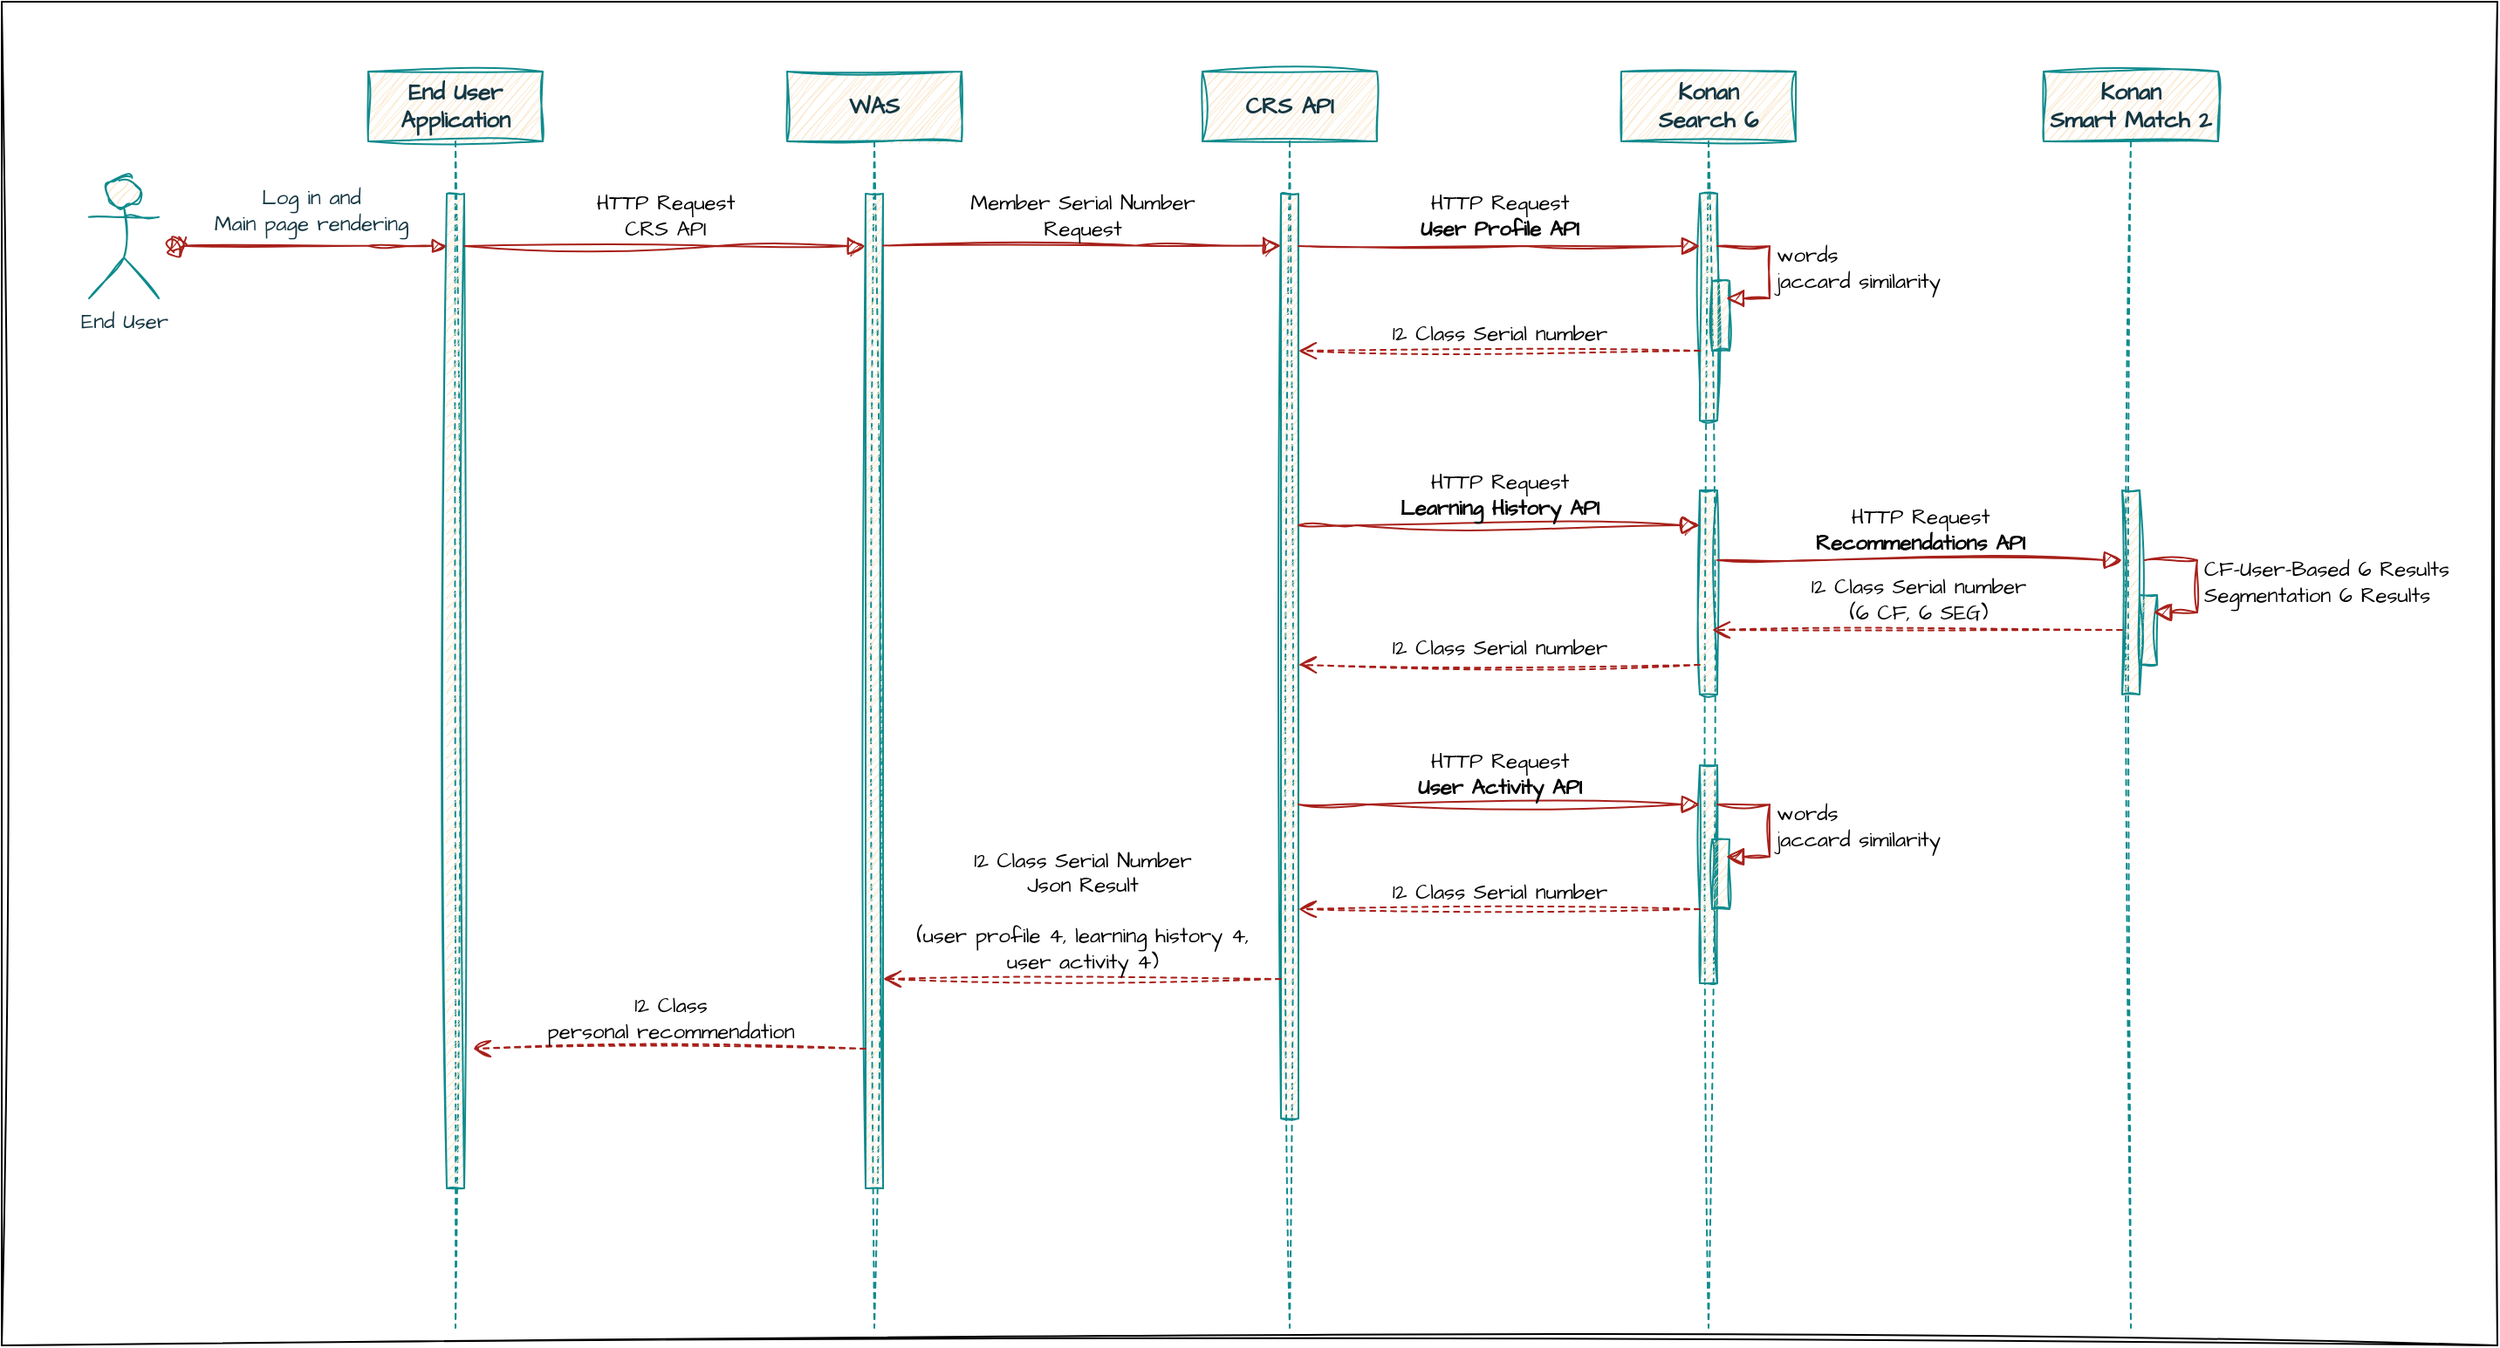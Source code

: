 <mxfile version="24.6.4" type="github">
  <diagram name="Page-1" id="2YBvvXClWsGukQMizWep">
    <mxGraphModel dx="5349" dy="2754" grid="1" gridSize="10" guides="1" tooltips="1" connect="1" arrows="1" fold="1" page="1" pageScale="1" pageWidth="1100" pageHeight="850" math="0" shadow="0">
      <root>
        <mxCell id="0" />
        <mxCell id="1" parent="0" />
        <mxCell id="-3Ct2iZwQbk6gzx0PKH6-1" value="" style="rounded=0;whiteSpace=wrap;html=1;sketch=1;curveFitting=1;jiggle=2;glass=0;shadow=0;" vertex="1" parent="1">
          <mxGeometry x="-3100" y="-1680" width="1430" height="770" as="geometry" />
        </mxCell>
        <mxCell id="W0gw1Imxjig5qcPms8Uq-233" value="&lt;b&gt;&lt;font style=&quot;font-size: 13px;&quot;&gt;End User Application&lt;/font&gt;&lt;/b&gt;" style="shape=umlLifeline;perimeter=lifelinePerimeter;whiteSpace=wrap;html=1;container=0;dropTarget=0;collapsible=0;recursiveResize=0;outlineConnect=0;portConstraint=eastwest;newEdgeStyle={&quot;edgeStyle&quot;:&quot;elbowEdgeStyle&quot;,&quot;elbow&quot;:&quot;vertical&quot;,&quot;curved&quot;:0,&quot;rounded&quot;:0};sketch=1;hachureGap=4;jiggle=2;curveFitting=1;fontFamily=Architects Daughter;fontSource=https%3A%2F%2Ffonts.googleapis.com%2Fcss%3Ffamily%3DArchitects%2BDaughter;labelBackgroundColor=none;fillColor=#FAE5C7;strokeColor=#0F8B8D;fontColor=#143642;" parent="1" vertex="1">
          <mxGeometry x="-2890" y="-1640" width="100" height="720" as="geometry" />
        </mxCell>
        <mxCell id="W0gw1Imxjig5qcPms8Uq-234" value="" style="html=1;points=[];perimeter=orthogonalPerimeter;outlineConnect=0;targetShapes=umlLifeline;portConstraint=eastwest;newEdgeStyle={&quot;edgeStyle&quot;:&quot;elbowEdgeStyle&quot;,&quot;elbow&quot;:&quot;vertical&quot;,&quot;curved&quot;:0,&quot;rounded&quot;:0};sketch=1;hachureGap=4;jiggle=2;curveFitting=1;fontFamily=Architects Daughter;fontSource=https%3A%2F%2Ffonts.googleapis.com%2Fcss%3Ffamily%3DArchitects%2BDaughter;labelBackgroundColor=none;fillColor=#FAE5C7;strokeColor=#0F8B8D;fontColor=#143642;" parent="W0gw1Imxjig5qcPms8Uq-233" vertex="1">
          <mxGeometry x="45" y="70" width="10" height="570" as="geometry" />
        </mxCell>
        <mxCell id="W0gw1Imxjig5qcPms8Uq-237" value="&lt;b&gt;&lt;font style=&quot;font-size: 13px;&quot;&gt;CRS&amp;nbsp;&lt;/font&gt;&lt;/b&gt;&lt;b style=&quot;background-color: initial;&quot;&gt;&lt;font style=&quot;font-size: 13px;&quot;&gt;API&lt;/font&gt;&lt;/b&gt;" style="shape=umlLifeline;perimeter=lifelinePerimeter;whiteSpace=wrap;html=1;container=0;dropTarget=0;collapsible=0;recursiveResize=0;outlineConnect=0;portConstraint=eastwest;newEdgeStyle={&quot;edgeStyle&quot;:&quot;elbowEdgeStyle&quot;,&quot;elbow&quot;:&quot;vertical&quot;,&quot;curved&quot;:0,&quot;rounded&quot;:0};sketch=1;hachureGap=4;jiggle=2;curveFitting=1;fontFamily=Architects Daughter;fontSource=https%3A%2F%2Ffonts.googleapis.com%2Fcss%3Ffamily%3DArchitects%2BDaughter;labelBackgroundColor=none;fillColor=#FAE5C7;strokeColor=#0F8B8D;fontColor=#143642;" parent="1" vertex="1">
          <mxGeometry x="-2412" y="-1640" width="100" height="720" as="geometry" />
        </mxCell>
        <mxCell id="W0gw1Imxjig5qcPms8Uq-238" value="" style="html=1;points=[];perimeter=orthogonalPerimeter;outlineConnect=0;targetShapes=umlLifeline;portConstraint=eastwest;newEdgeStyle={&quot;edgeStyle&quot;:&quot;elbowEdgeStyle&quot;,&quot;elbow&quot;:&quot;vertical&quot;,&quot;curved&quot;:0,&quot;rounded&quot;:0};sketch=1;hachureGap=4;jiggle=2;curveFitting=1;fontFamily=Architects Daughter;fontSource=https%3A%2F%2Ffonts.googleapis.com%2Fcss%3Ffamily%3DArchitects%2BDaughter;labelBackgroundColor=none;fillColor=#FAE5C7;strokeColor=#0F8B8D;fontColor=#143642;" parent="W0gw1Imxjig5qcPms8Uq-237" vertex="1">
          <mxGeometry x="45" y="70" width="10" height="530" as="geometry" />
        </mxCell>
        <mxCell id="W0gw1Imxjig5qcPms8Uq-239" value="HTTP Request&lt;div&gt;CRS API&lt;/div&gt;" style="html=1;verticalAlign=bottom;endArrow=block;edgeStyle=elbowEdgeStyle;elbow=vertical;curved=0;rounded=0;sketch=1;hachureGap=4;jiggle=2;curveFitting=1;fontFamily=Architects Daughter;fontSource=https%3A%2F%2Ffonts.googleapis.com%2Fcss%3Ffamily%3DArchitects%2BDaughter;fontSize=12;startSize=8;endSize=8;labelBackgroundColor=none;strokeColor=#A8201A;fontColor=default;" parent="1" source="W0gw1Imxjig5qcPms8Uq-234" target="W0gw1Imxjig5qcPms8Uq-291" edge="1">
          <mxGeometry relative="1" as="geometry">
            <mxPoint x="-2830" y="-1540" as="sourcePoint" />
            <Array as="points">
              <mxPoint x="-2690" y="-1540" />
              <mxPoint x="-2647" y="-1520" />
            </Array>
            <mxPoint x="-2600" y="-1540" as="targetPoint" />
          </mxGeometry>
        </mxCell>
        <mxCell id="W0gw1Imxjig5qcPms8Uq-243" value="End User" style="shape=umlActor;verticalLabelPosition=bottom;verticalAlign=top;html=1;outlineConnect=0;sketch=1;hachureGap=4;jiggle=2;curveFitting=1;fontFamily=Architects Daughter;fontSource=https%3A%2F%2Ffonts.googleapis.com%2Fcss%3Ffamily%3DArchitects%2BDaughter;labelBackgroundColor=none;fillColor=#FAE5C7;strokeColor=#0F8B8D;fontColor=#143642;" parent="1" vertex="1">
          <mxGeometry x="-3050" y="-1580" width="40" height="70" as="geometry" />
        </mxCell>
        <mxCell id="W0gw1Imxjig5qcPms8Uq-235" value="" style="html=1;verticalAlign=bottom;startArrow=oval;endArrow=block;startSize=8;edgeStyle=elbowEdgeStyle;elbow=vertical;curved=0;rounded=0;sketch=1;hachureGap=4;jiggle=2;curveFitting=1;fontFamily=Architects Daughter;fontSource=https%3A%2F%2Ffonts.googleapis.com%2Fcss%3Ffamily%3DArchitects%2BDaughter;fontSize=12;labelBackgroundColor=none;strokeColor=#A8201A;fontColor=default;" parent="1" edge="1">
          <mxGeometry x="-0.006" relative="1" as="geometry">
            <mxPoint x="-3000" y="-1540.14" as="sourcePoint" />
            <mxPoint x="-2845" y="-1540.14" as="targetPoint" />
            <Array as="points">
              <mxPoint x="-2890" y="-1540.14" />
            </Array>
            <mxPoint as="offset" />
          </mxGeometry>
        </mxCell>
        <mxCell id="W0gw1Imxjig5qcPms8Uq-258" value="Log in and&lt;div&gt;Main page rendering&lt;/div&gt;" style="edgeLabel;html=1;align=center;verticalAlign=middle;resizable=0;points=[];fontSize=12;sketch=1;hachureGap=4;jiggle=2;curveFitting=1;fontFamily=Architects Daughter;fontSource=https%3A%2F%2Ffonts.googleapis.com%2Fcss%3Ffamily%3DArchitects%2BDaughter;labelBackgroundColor=none;fontColor=#143642;" parent="W0gw1Imxjig5qcPms8Uq-235" vertex="1" connectable="0">
          <mxGeometry x="-0.605" y="3" relative="1" as="geometry">
            <mxPoint x="46" y="-17" as="offset" />
          </mxGeometry>
        </mxCell>
        <mxCell id="W0gw1Imxjig5qcPms8Uq-256" value="&lt;b style=&quot;font-size: 13px;&quot;&gt;&lt;font style=&quot;font-size: 13px;&quot;&gt;Konan&lt;/font&gt;&lt;/b&gt;&lt;div style=&quot;font-size: 13px;&quot;&gt;&lt;b&gt;&lt;font style=&quot;font-size: 13px;&quot;&gt;Search 6&lt;/font&gt;&lt;/b&gt;&lt;/div&gt;" style="shape=umlLifeline;perimeter=lifelinePerimeter;whiteSpace=wrap;html=1;container=0;dropTarget=0;collapsible=0;recursiveResize=0;outlineConnect=0;portConstraint=eastwest;newEdgeStyle={&quot;edgeStyle&quot;:&quot;elbowEdgeStyle&quot;,&quot;elbow&quot;:&quot;vertical&quot;,&quot;curved&quot;:0,&quot;rounded&quot;:0};sketch=1;hachureGap=4;jiggle=2;curveFitting=1;fontFamily=Architects Daughter;fontSource=https%3A%2F%2Ffonts.googleapis.com%2Fcss%3Ffamily%3DArchitects%2BDaughter;labelBackgroundColor=none;fillColor=#FAE5C7;strokeColor=#0F8B8D;fontColor=#143642;" parent="1" vertex="1">
          <mxGeometry x="-2172" y="-1640" width="100" height="720" as="geometry" />
        </mxCell>
        <mxCell id="W0gw1Imxjig5qcPms8Uq-257" value="" style="html=1;points=[];perimeter=orthogonalPerimeter;outlineConnect=0;targetShapes=umlLifeline;portConstraint=eastwest;newEdgeStyle={&quot;edgeStyle&quot;:&quot;elbowEdgeStyle&quot;,&quot;elbow&quot;:&quot;vertical&quot;,&quot;curved&quot;:0,&quot;rounded&quot;:0};sketch=1;hachureGap=4;jiggle=2;curveFitting=1;fontFamily=Architects Daughter;fontSource=https%3A%2F%2Ffonts.googleapis.com%2Fcss%3Ffamily%3DArchitects%2BDaughter;labelBackgroundColor=none;fillColor=#FAE5C7;strokeColor=#0F8B8D;fontColor=#143642;" parent="W0gw1Imxjig5qcPms8Uq-256" vertex="1">
          <mxGeometry x="45" y="70" width="10" height="130" as="geometry" />
        </mxCell>
        <mxCell id="W0gw1Imxjig5qcPms8Uq-265" value="" style="html=1;points=[[0,0,0,0,5],[0,1,0,0,-5],[1,0,0,0,5],[1,1,0,0,-5]];perimeter=orthogonalPerimeter;outlineConnect=0;targetShapes=umlLifeline;portConstraint=eastwest;newEdgeStyle={&quot;curved&quot;:0,&quot;rounded&quot;:0};sketch=1;hachureGap=4;jiggle=2;curveFitting=1;fontFamily=Architects Daughter;fontSource=https%3A%2F%2Ffonts.googleapis.com%2Fcss%3Ffamily%3DArchitects%2BDaughter;labelBackgroundColor=none;fillColor=#FAE5C7;strokeColor=#0F8B8D;fontColor=#143642;" parent="W0gw1Imxjig5qcPms8Uq-256" vertex="1">
          <mxGeometry x="52" y="120" width="10" height="40" as="geometry" />
        </mxCell>
        <mxCell id="W0gw1Imxjig5qcPms8Uq-266" value="words&lt;div&gt;jaccard similarity&lt;/div&gt;" style="html=1;align=left;spacingLeft=2;endArrow=block;rounded=0;edgeStyle=orthogonalEdgeStyle;curved=0;rounded=0;sketch=1;hachureGap=4;jiggle=2;curveFitting=1;fontFamily=Architects Daughter;fontSource=https%3A%2F%2Ffonts.googleapis.com%2Fcss%3Ffamily%3DArchitects%2BDaughter;fontSize=12;startSize=8;endSize=8;labelBackgroundColor=none;strokeColor=#A8201A;fontColor=default;" parent="W0gw1Imxjig5qcPms8Uq-256" edge="1">
          <mxGeometry relative="1" as="geometry">
            <mxPoint x="55" y="100" as="sourcePoint" />
            <Array as="points">
              <mxPoint x="85" y="130" />
            </Array>
            <mxPoint x="60" y="130" as="targetPoint" />
          </mxGeometry>
        </mxCell>
        <mxCell id="W0gw1Imxjig5qcPms8Uq-268" value="" style="html=1;points=[];perimeter=orthogonalPerimeter;outlineConnect=0;targetShapes=umlLifeline;portConstraint=eastwest;newEdgeStyle={&quot;edgeStyle&quot;:&quot;elbowEdgeStyle&quot;,&quot;elbow&quot;:&quot;vertical&quot;,&quot;curved&quot;:0,&quot;rounded&quot;:0};sketch=1;hachureGap=4;jiggle=2;curveFitting=1;fontFamily=Architects Daughter;fontSource=https%3A%2F%2Ffonts.googleapis.com%2Fcss%3Ffamily%3DArchitects%2BDaughter;labelBackgroundColor=none;fillColor=#FAE5C7;strokeColor=#0F8B8D;fontColor=#143642;" parent="W0gw1Imxjig5qcPms8Uq-256" vertex="1">
          <mxGeometry x="45" y="240" width="10" height="117" as="geometry" />
        </mxCell>
        <mxCell id="W0gw1Imxjig5qcPms8Uq-275" value="" style="html=1;points=[];perimeter=orthogonalPerimeter;outlineConnect=0;targetShapes=umlLifeline;portConstraint=eastwest;newEdgeStyle={&quot;edgeStyle&quot;:&quot;elbowEdgeStyle&quot;,&quot;elbow&quot;:&quot;vertical&quot;,&quot;curved&quot;:0,&quot;rounded&quot;:0};sketch=1;hachureGap=4;jiggle=2;curveFitting=1;fontFamily=Architects Daughter;fontSource=https%3A%2F%2Ffonts.googleapis.com%2Fcss%3Ffamily%3DArchitects%2BDaughter;labelBackgroundColor=none;fillColor=#FAE5C7;strokeColor=#0F8B8D;fontColor=#143642;" parent="W0gw1Imxjig5qcPms8Uq-256" vertex="1">
          <mxGeometry x="45" y="397.5" width="10" height="125" as="geometry" />
        </mxCell>
        <mxCell id="W0gw1Imxjig5qcPms8Uq-276" value="" style="html=1;points=[[0,0,0,0,5],[0,1,0,0,-5],[1,0,0,0,5],[1,1,0,0,-5]];perimeter=orthogonalPerimeter;outlineConnect=0;targetShapes=umlLifeline;portConstraint=eastwest;newEdgeStyle={&quot;curved&quot;:0,&quot;rounded&quot;:0};sketch=1;hachureGap=4;jiggle=2;curveFitting=1;fontFamily=Architects Daughter;fontSource=https%3A%2F%2Ffonts.googleapis.com%2Fcss%3Ffamily%3DArchitects%2BDaughter;labelBackgroundColor=none;fillColor=#FAE5C7;strokeColor=#0F8B8D;fontColor=#143642;" parent="W0gw1Imxjig5qcPms8Uq-256" vertex="1">
          <mxGeometry x="52" y="440" width="10" height="40" as="geometry" />
        </mxCell>
        <mxCell id="W0gw1Imxjig5qcPms8Uq-274" value="words&lt;div&gt;jaccard similarity&lt;/div&gt;" style="html=1;align=left;spacingLeft=2;endArrow=block;rounded=0;edgeStyle=orthogonalEdgeStyle;curved=0;rounded=0;sketch=1;hachureGap=4;jiggle=2;curveFitting=1;fontFamily=Architects Daughter;fontSource=https%3A%2F%2Ffonts.googleapis.com%2Fcss%3Ffamily%3DArchitects%2BDaughter;fontSize=12;startSize=8;endSize=8;labelBackgroundColor=none;strokeColor=#A8201A;fontColor=default;" parent="W0gw1Imxjig5qcPms8Uq-256" edge="1">
          <mxGeometry relative="1" as="geometry">
            <mxPoint x="55" y="420" as="sourcePoint" />
            <Array as="points">
              <mxPoint x="85" y="450" />
            </Array>
            <mxPoint x="60" y="450" as="targetPoint" />
          </mxGeometry>
        </mxCell>
        <mxCell id="W0gw1Imxjig5qcPms8Uq-267" value="12 Class Serial number" style="html=1;verticalAlign=bottom;endArrow=open;dashed=1;endSize=8;curved=0;rounded=0;sketch=1;hachureGap=4;jiggle=2;curveFitting=1;fontFamily=Architects Daughter;fontSource=https%3A%2F%2Ffonts.googleapis.com%2Fcss%3Ffamily%3DArchitects%2BDaughter;fontSize=12;labelBackgroundColor=none;strokeColor=#A8201A;fontColor=default;" parent="1" edge="1">
          <mxGeometry x="0.001" relative="1" as="geometry">
            <mxPoint x="-2127" y="-1480" as="sourcePoint" />
            <mxPoint x="-2357" y="-1480" as="targetPoint" />
            <mxPoint as="offset" />
          </mxGeometry>
        </mxCell>
        <mxCell id="W0gw1Imxjig5qcPms8Uq-271" value="12 Class Serial number" style="html=1;verticalAlign=bottom;endArrow=open;dashed=1;endSize=8;curved=0;rounded=0;sketch=1;hachureGap=4;jiggle=2;curveFitting=1;fontFamily=Architects Daughter;fontSource=https%3A%2F%2Ffonts.googleapis.com%2Fcss%3Ffamily%3DArchitects%2BDaughter;fontSize=12;labelBackgroundColor=none;strokeColor=#A8201A;fontColor=default;" parent="1" edge="1">
          <mxGeometry x="0.001" relative="1" as="geometry">
            <mxPoint x="-2127" y="-1300" as="sourcePoint" />
            <mxPoint x="-2357" y="-1300" as="targetPoint" />
            <mxPoint as="offset" />
          </mxGeometry>
        </mxCell>
        <mxCell id="W0gw1Imxjig5qcPms8Uq-255" value="HTTP Request&lt;div&gt;&lt;b&gt;User Activity API&lt;/b&gt;&lt;/div&gt;" style="html=1;verticalAlign=bottom;endArrow=block;edgeStyle=elbowEdgeStyle;elbow=vertical;curved=0;rounded=0;sketch=1;hachureGap=4;jiggle=2;curveFitting=1;fontFamily=Architects Daughter;fontSource=https%3A%2F%2Ffonts.googleapis.com%2Fcss%3Ffamily%3DArchitects%2BDaughter;fontSize=12;startSize=8;endSize=8;labelBackgroundColor=none;strokeColor=#A8201A;fontColor=default;" parent="1" source="W0gw1Imxjig5qcPms8Uq-238" target="W0gw1Imxjig5qcPms8Uq-275" edge="1">
          <mxGeometry x="0.002" relative="1" as="geometry">
            <mxPoint x="-2407" y="-1220" as="sourcePoint" />
            <Array as="points">
              <mxPoint x="-2317" y="-1220" />
              <mxPoint x="-2202" y="-1210" />
            </Array>
            <mxPoint x="-2147" y="-1220" as="targetPoint" />
            <mxPoint as="offset" />
          </mxGeometry>
        </mxCell>
        <mxCell id="W0gw1Imxjig5qcPms8Uq-277" value="12 Class Serial number" style="html=1;verticalAlign=bottom;endArrow=open;dashed=1;endSize=8;curved=0;rounded=0;sketch=1;hachureGap=4;jiggle=2;curveFitting=1;fontFamily=Architects Daughter;fontSource=https%3A%2F%2Ffonts.googleapis.com%2Fcss%3Ffamily%3DArchitects%2BDaughter;fontSize=12;labelBackgroundColor=none;strokeColor=#A8201A;fontColor=default;" parent="1" edge="1">
          <mxGeometry x="0.001" relative="1" as="geometry">
            <mxPoint x="-2127" y="-1160" as="sourcePoint" />
            <mxPoint x="-2357" y="-1160" as="targetPoint" />
            <mxPoint as="offset" />
          </mxGeometry>
        </mxCell>
        <mxCell id="W0gw1Imxjig5qcPms8Uq-252" value="HTTP Request&lt;div&gt;&lt;b&gt;User Profile API&lt;/b&gt;&lt;/div&gt;" style="html=1;verticalAlign=bottom;endArrow=block;edgeStyle=elbowEdgeStyle;elbow=vertical;curved=0;rounded=0;sketch=1;hachureGap=4;jiggle=2;curveFitting=1;fontFamily=Architects Daughter;fontSource=https%3A%2F%2Ffonts.googleapis.com%2Fcss%3Ffamily%3DArchitects%2BDaughter;fontSize=12;startSize=8;endSize=8;labelBackgroundColor=none;strokeColor=#A8201A;fontColor=default;" parent="1" source="W0gw1Imxjig5qcPms8Uq-238" target="W0gw1Imxjig5qcPms8Uq-257" edge="1">
          <mxGeometry relative="1" as="geometry">
            <mxPoint x="-2372" y="-1540" as="sourcePoint" />
            <Array as="points">
              <mxPoint x="-2227" y="-1540" />
            </Array>
            <mxPoint x="-2142" y="-1540" as="targetPoint" />
          </mxGeometry>
        </mxCell>
        <mxCell id="W0gw1Imxjig5qcPms8Uq-254" value="HTTP Request&lt;div&gt;&lt;b&gt;Learning History API&lt;/b&gt;&lt;/div&gt;" style="html=1;verticalAlign=bottom;endArrow=block;edgeStyle=elbowEdgeStyle;elbow=vertical;curved=0;rounded=0;sketch=1;hachureGap=4;jiggle=2;curveFitting=1;fontFamily=Architects Daughter;fontSource=https%3A%2F%2Ffonts.googleapis.com%2Fcss%3Ffamily%3DArchitects%2BDaughter;fontSize=12;startSize=8;endSize=8;labelBackgroundColor=none;strokeColor=#A8201A;fontColor=default;" parent="1" source="W0gw1Imxjig5qcPms8Uq-238" target="W0gw1Imxjig5qcPms8Uq-268" edge="1">
          <mxGeometry x="0.002" relative="1" as="geometry">
            <mxPoint x="-2407" y="-1380" as="sourcePoint" />
            <Array as="points">
              <mxPoint x="-2324" y="-1380" />
              <mxPoint x="-2209" y="-1370" />
            </Array>
            <mxPoint x="-2147" y="-1380" as="targetPoint" />
            <mxPoint as="offset" />
          </mxGeometry>
        </mxCell>
        <mxCell id="W0gw1Imxjig5qcPms8Uq-279" value="&lt;font style=&quot;font-size: 12px;&quot;&gt;12 Class Serial Number&lt;/font&gt;&lt;div style=&quot;&quot;&gt;&lt;font style=&quot;font-size: 12px;&quot;&gt;Json Result&lt;/font&gt;&lt;/div&gt;&lt;div style=&quot;&quot;&gt;&lt;font style=&quot;font-size: 12px;&quot;&gt;&lt;br&gt;&lt;/font&gt;&lt;/div&gt;&lt;div style=&quot;&quot;&gt;(user profile 4,&amp;nbsp;&lt;span style=&quot;background-color: initial;&quot;&gt;learning history 4,&lt;/span&gt;&lt;/div&gt;&lt;div style=&quot;&quot;&gt;&lt;span style=&quot;background-color: initial;&quot;&gt;user activity 4)&lt;/span&gt;&lt;/div&gt;" style="html=1;verticalAlign=bottom;endArrow=open;dashed=1;endSize=8;curved=0;rounded=0;sketch=1;hachureGap=4;jiggle=2;curveFitting=1;fontFamily=Architects Daughter;fontSource=https%3A%2F%2Ffonts.googleapis.com%2Fcss%3Ffamily%3DArchitects%2BDaughter;fontSize=12;labelBackgroundColor=none;strokeColor=#A8201A;fontColor=default;" parent="1" edge="1">
          <mxGeometry relative="1" as="geometry">
            <mxPoint x="-2367" y="-1120" as="sourcePoint" />
            <mxPoint x="-2595" y="-1120" as="targetPoint" />
          </mxGeometry>
        </mxCell>
        <mxCell id="W0gw1Imxjig5qcPms8Uq-280" value="&lt;b style=&quot;font-size: 13px;&quot;&gt;&lt;font style=&quot;font-size: 13px;&quot;&gt;Konan&lt;/font&gt;&lt;/b&gt;&lt;div style=&quot;font-size: 13px;&quot;&gt;&lt;b&gt;Smart Match 2&lt;/b&gt;&lt;/div&gt;" style="shape=umlLifeline;perimeter=lifelinePerimeter;whiteSpace=wrap;html=1;container=0;dropTarget=0;collapsible=0;recursiveResize=0;outlineConnect=0;portConstraint=eastwest;newEdgeStyle={&quot;edgeStyle&quot;:&quot;elbowEdgeStyle&quot;,&quot;elbow&quot;:&quot;vertical&quot;,&quot;curved&quot;:0,&quot;rounded&quot;:0};sketch=1;hachureGap=4;jiggle=2;curveFitting=1;fontFamily=Architects Daughter;fontSource=https%3A%2F%2Ffonts.googleapis.com%2Fcss%3Ffamily%3DArchitects%2BDaughter;labelBackgroundColor=none;fillColor=#FAE5C7;strokeColor=#0F8B8D;fontColor=#143642;" parent="1" vertex="1">
          <mxGeometry x="-1930" y="-1640" width="100" height="720" as="geometry" />
        </mxCell>
        <mxCell id="W0gw1Imxjig5qcPms8Uq-284" value="" style="html=1;points=[];perimeter=orthogonalPerimeter;outlineConnect=0;targetShapes=umlLifeline;portConstraint=eastwest;newEdgeStyle={&quot;edgeStyle&quot;:&quot;elbowEdgeStyle&quot;,&quot;elbow&quot;:&quot;vertical&quot;,&quot;curved&quot;:0,&quot;rounded&quot;:0};sketch=1;hachureGap=4;jiggle=2;curveFitting=1;fontFamily=Architects Daughter;fontSource=https%3A%2F%2Ffonts.googleapis.com%2Fcss%3Ffamily%3DArchitects%2BDaughter;labelBackgroundColor=none;fillColor=#FAE5C7;strokeColor=#0F8B8D;fontColor=#143642;" parent="W0gw1Imxjig5qcPms8Uq-280" vertex="1">
          <mxGeometry x="45" y="240" width="10" height="117" as="geometry" />
        </mxCell>
        <mxCell id="W0gw1Imxjig5qcPms8Uq-286" value="" style="html=1;points=[[0,0,0,0,5],[0,1,0,0,-5],[1,0,0,0,5],[1,1,0,0,-5]];perimeter=orthogonalPerimeter;outlineConnect=0;targetShapes=umlLifeline;portConstraint=eastwest;newEdgeStyle={&quot;curved&quot;:0,&quot;rounded&quot;:0};sketch=1;hachureGap=4;jiggle=2;curveFitting=1;fontFamily=Architects Daughter;fontSource=https%3A%2F%2Ffonts.googleapis.com%2Fcss%3Ffamily%3DArchitects%2BDaughter;labelBackgroundColor=none;fillColor=#FAE5C7;strokeColor=#0F8B8D;fontColor=#143642;" parent="W0gw1Imxjig5qcPms8Uq-280" vertex="1">
          <mxGeometry x="55" y="300" width="10" height="40" as="geometry" />
        </mxCell>
        <mxCell id="W0gw1Imxjig5qcPms8Uq-287" value="CF-User-Based 6 Results&lt;div&gt;Segmentation 6 Results&lt;/div&gt;" style="html=1;align=left;spacingLeft=2;endArrow=block;rounded=0;edgeStyle=orthogonalEdgeStyle;curved=0;rounded=0;sketch=1;hachureGap=4;jiggle=2;curveFitting=1;fontFamily=Architects Daughter;fontSource=https%3A%2F%2Ffonts.googleapis.com%2Fcss%3Ffamily%3DArchitects%2BDaughter;fontSize=12;startSize=8;endSize=8;labelBackgroundColor=none;strokeColor=#A8201A;fontColor=default;" parent="W0gw1Imxjig5qcPms8Uq-280" edge="1">
          <mxGeometry relative="1" as="geometry">
            <mxPoint x="58" y="280" as="sourcePoint" />
            <Array as="points">
              <mxPoint x="88" y="310" />
            </Array>
            <mxPoint x="63" y="310" as="targetPoint" />
          </mxGeometry>
        </mxCell>
        <mxCell id="W0gw1Imxjig5qcPms8Uq-288" value="HTTP Request&lt;div&gt;&lt;b&gt;Recommendations API&lt;/b&gt;&lt;br&gt;&lt;/div&gt;" style="html=1;verticalAlign=bottom;endArrow=block;edgeStyle=elbowEdgeStyle;elbow=vertical;curved=0;rounded=0;sketch=1;hachureGap=4;jiggle=2;curveFitting=1;fontFamily=Architects Daughter;fontSource=https%3A%2F%2Ffonts.googleapis.com%2Fcss%3Ffamily%3DArchitects%2BDaughter;fontSize=12;startSize=8;endSize=8;labelBackgroundColor=none;strokeColor=#A8201A;fontColor=default;" parent="1" source="W0gw1Imxjig5qcPms8Uq-268" target="W0gw1Imxjig5qcPms8Uq-284" edge="1">
          <mxGeometry x="0.002" relative="1" as="geometry">
            <mxPoint x="-2090" y="-1360" as="sourcePoint" />
            <Array as="points">
              <mxPoint x="-2057" y="-1360" />
              <mxPoint x="-1942" y="-1350" />
            </Array>
            <mxPoint x="-1860" y="-1360" as="targetPoint" />
            <mxPoint as="offset" />
          </mxGeometry>
        </mxCell>
        <mxCell id="W0gw1Imxjig5qcPms8Uq-289" value="12 Class Serial number&lt;div&gt;(6 CF, 6 SEG)&lt;/div&gt;" style="html=1;verticalAlign=bottom;endArrow=open;dashed=1;endSize=8;curved=0;rounded=0;sketch=1;hachureGap=4;jiggle=2;curveFitting=1;fontFamily=Architects Daughter;fontSource=https%3A%2F%2Ffonts.googleapis.com%2Fcss%3Ffamily%3DArchitects%2BDaughter;fontSize=12;labelBackgroundColor=none;strokeColor=#A8201A;fontColor=default;" parent="1" source="W0gw1Imxjig5qcPms8Uq-284" edge="1">
          <mxGeometry x="0.001" relative="1" as="geometry">
            <mxPoint x="-1890" y="-1320" as="sourcePoint" />
            <mxPoint x="-2120" y="-1320" as="targetPoint" />
            <mxPoint as="offset" />
          </mxGeometry>
        </mxCell>
        <mxCell id="W0gw1Imxjig5qcPms8Uq-290" value="&lt;b&gt;&lt;font style=&quot;font-size: 13px;&quot;&gt;WAS&lt;/font&gt;&lt;/b&gt;" style="shape=umlLifeline;perimeter=lifelinePerimeter;whiteSpace=wrap;html=1;container=0;dropTarget=0;collapsible=0;recursiveResize=0;outlineConnect=0;portConstraint=eastwest;newEdgeStyle={&quot;edgeStyle&quot;:&quot;elbowEdgeStyle&quot;,&quot;elbow&quot;:&quot;vertical&quot;,&quot;curved&quot;:0,&quot;rounded&quot;:0};sketch=1;hachureGap=4;jiggle=2;curveFitting=1;fontFamily=Architects Daughter;fontSource=https%3A%2F%2Ffonts.googleapis.com%2Fcss%3Ffamily%3DArchitects%2BDaughter;labelBackgroundColor=none;fillColor=#FAE5C7;strokeColor=#0F8B8D;fontColor=#143642;" parent="1" vertex="1">
          <mxGeometry x="-2650" y="-1640" width="100" height="720" as="geometry" />
        </mxCell>
        <mxCell id="W0gw1Imxjig5qcPms8Uq-291" value="" style="html=1;points=[];perimeter=orthogonalPerimeter;outlineConnect=0;targetShapes=umlLifeline;portConstraint=eastwest;newEdgeStyle={&quot;edgeStyle&quot;:&quot;elbowEdgeStyle&quot;,&quot;elbow&quot;:&quot;vertical&quot;,&quot;curved&quot;:0,&quot;rounded&quot;:0};sketch=1;hachureGap=4;jiggle=2;curveFitting=1;fontFamily=Architects Daughter;fontSource=https%3A%2F%2Ffonts.googleapis.com%2Fcss%3Ffamily%3DArchitects%2BDaughter;labelBackgroundColor=none;fillColor=#FAE5C7;strokeColor=#0F8B8D;fontColor=#143642;" parent="W0gw1Imxjig5qcPms8Uq-290" vertex="1">
          <mxGeometry x="45" y="70" width="10" height="570" as="geometry" />
        </mxCell>
        <mxCell id="W0gw1Imxjig5qcPms8Uq-292" value="Member Serial Number&lt;div&gt;Request&lt;/div&gt;" style="html=1;verticalAlign=bottom;endArrow=block;edgeStyle=elbowEdgeStyle;elbow=vertical;curved=0;rounded=0;sketch=1;hachureGap=4;jiggle=2;curveFitting=1;fontFamily=Architects Daughter;fontSource=https%3A%2F%2Ffonts.googleapis.com%2Fcss%3Ffamily%3DArchitects%2BDaughter;fontSize=12;startSize=8;endSize=8;labelBackgroundColor=none;strokeColor=#A8201A;fontColor=default;" parent="1" source="W0gw1Imxjig5qcPms8Uq-291" target="W0gw1Imxjig5qcPms8Uq-238" edge="1">
          <mxGeometry relative="1" as="geometry">
            <mxPoint x="-2590" y="-1540.2" as="sourcePoint" />
            <Array as="points">
              <mxPoint x="-2450" y="-1540.2" />
              <mxPoint x="-2407" y="-1520.2" />
            </Array>
            <mxPoint x="-2360" y="-1540.2" as="targetPoint" />
          </mxGeometry>
        </mxCell>
        <mxCell id="W0gw1Imxjig5qcPms8Uq-293" value="&lt;font style=&quot;font-size: 12px;&quot;&gt;12 Class&lt;/font&gt;&lt;div style=&quot;&quot;&gt;&lt;span style=&quot;background-color: initial;&quot;&gt;&lt;font style=&quot;font-size: 12px;&quot;&gt;personal recommendation&lt;/font&gt;&lt;/span&gt;&lt;/div&gt;" style="html=1;verticalAlign=bottom;endArrow=open;dashed=1;endSize=8;curved=0;rounded=0;sketch=1;hachureGap=4;jiggle=2;curveFitting=1;fontFamily=Architects Daughter;fontSource=https%3A%2F%2Ffonts.googleapis.com%2Fcss%3Ffamily%3DArchitects%2BDaughter;fontSize=12;labelBackgroundColor=none;strokeColor=#A8201A;fontColor=default;" parent="1" source="W0gw1Imxjig5qcPms8Uq-291" edge="1">
          <mxGeometry x="0.002" relative="1" as="geometry">
            <mxPoint x="-2612" y="-1080" as="sourcePoint" />
            <mxPoint x="-2830" y="-1080" as="targetPoint" />
            <mxPoint as="offset" />
          </mxGeometry>
        </mxCell>
      </root>
    </mxGraphModel>
  </diagram>
</mxfile>
